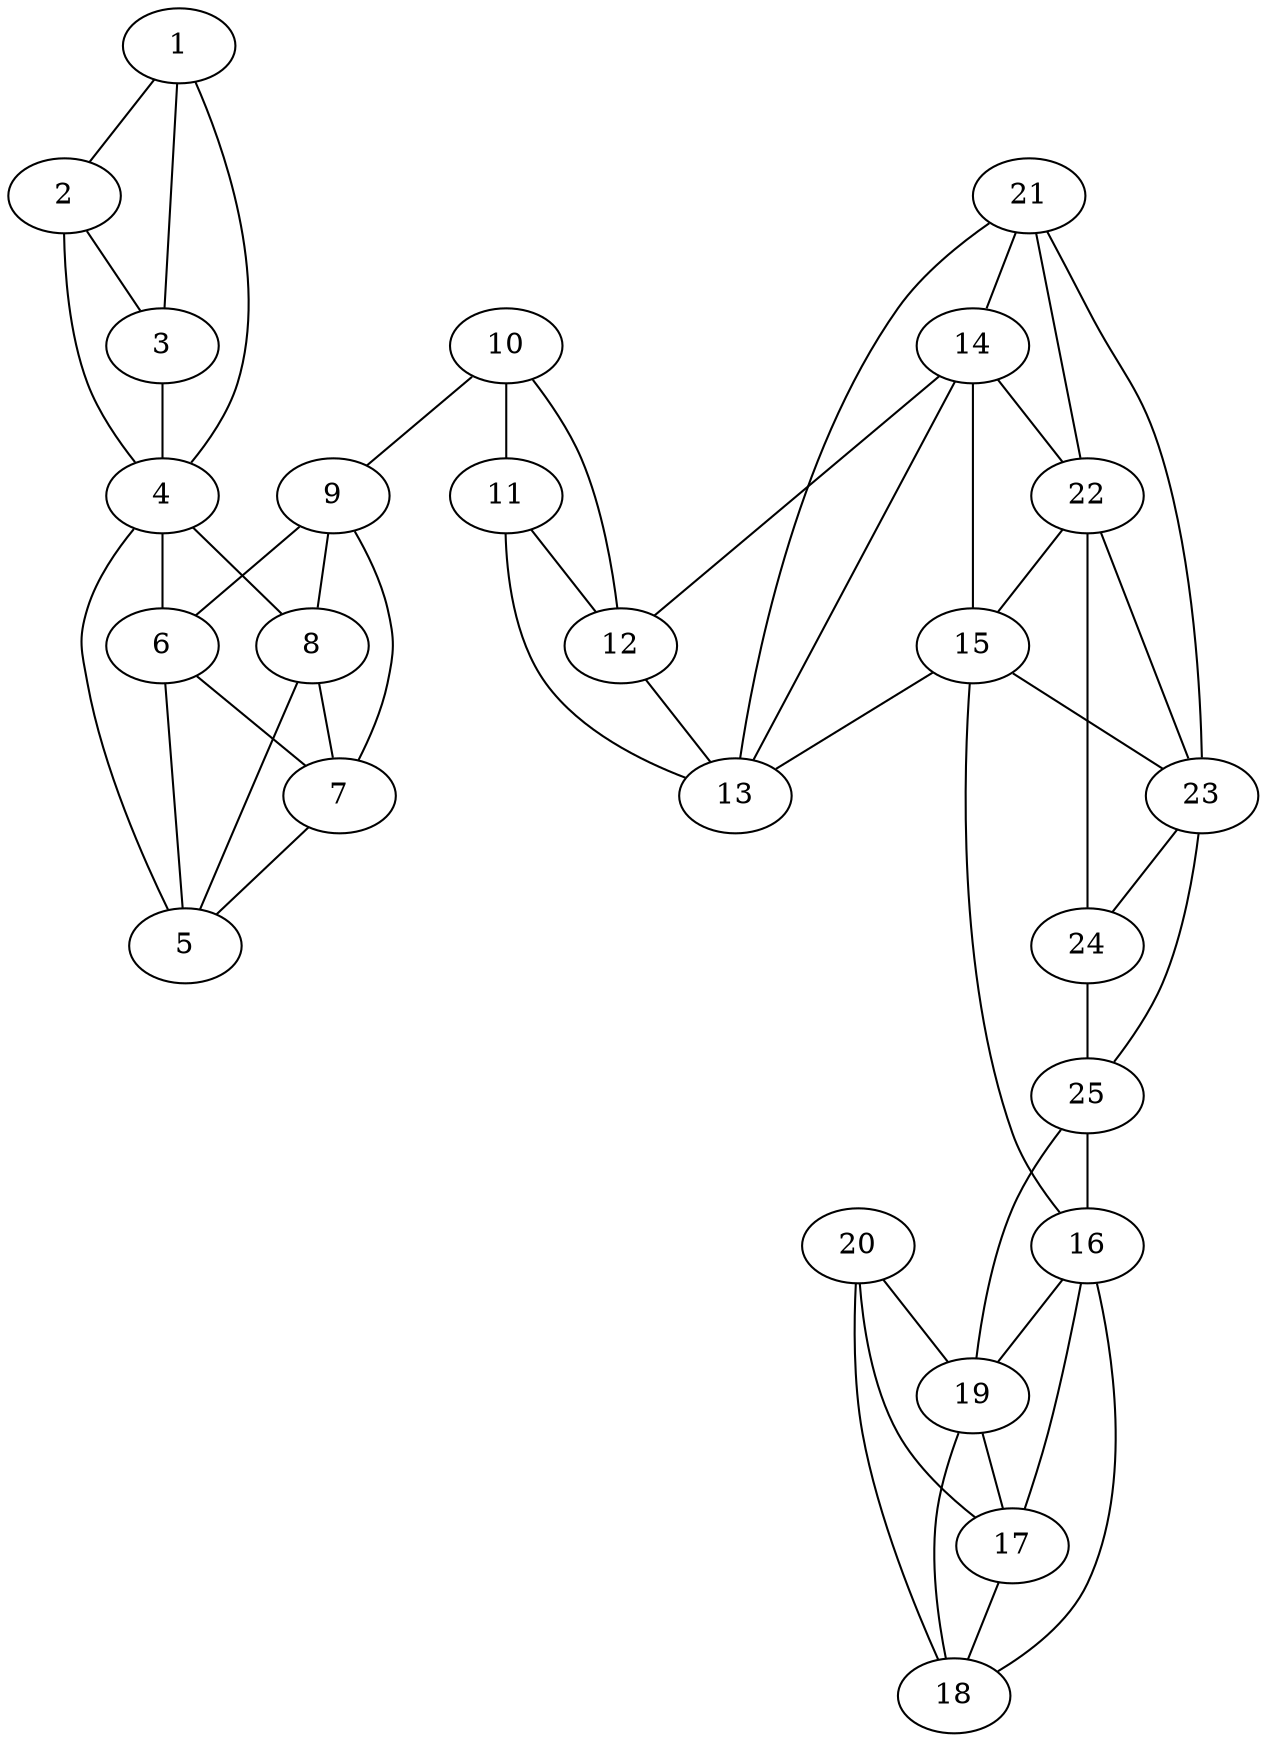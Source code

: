 graph pdb1dsg {
	1	 [aaLength=19,
		sequence=EDFQKVYNAIALKLREDDE,
		type=0];
	2	 [aaLength=6,
		sequence=DNYIGY,
		type=0];
	1 -- 2	 [distance0="29.39237",
		frequency=1,
		type0=1];
	3	 [aaLength=14,
		sequence=PVLVRLAWHISGTW,
		type=0];
	1 -- 3	 [distance0="32.15943",
		frequency=1,
		type0=2];
	4	 [aaLength=4,
		sequence=YRFK,
		type=0];
	1 -- 4	 [distance0="55.88829",
		frequency=1,
		type0=3];
	2 -- 3	 [distance0="9.443177",
		distance1="1.0",
		frequency=2,
		type0=1,
		type1=4];
	2 -- 4	 [distance0="35.74224",
		frequency=1,
		type0=3];
	3 -- 4	 [distance0="29.45601",
		distance1="13.0",
		frequency=2,
		type0=2,
		type1=4];
	6	 [aaLength=5,
		sequence=SNAGL,
		type=0];
	4 -- 6	 [distance0="17.61906",
		frequency=1,
		type0=3];
	5	 [aaLength=6,
		sequence=KEFNDP,
		type=0];
	4 -- 5	 [distance0="9.332941",
		distance1="0.0",
		frequency=2,
		type0=1,
		type1=5];
	8	 [aaLength=15,
		sequence=NGFKFLEPIHKEFPW,
		type=0];
	4 -- 8	 [distance0="16.32959",
		frequency=1,
		type0=2];
	5 -- 6	 [distance0="12.0241",
		distance1="0.0",
		frequency=2,
		type0=2,
		type1=5];
	7	 [aaLength=1,
		sequence=Q,
		type=0];
	6 -- 7	 [distance0="6.24166",
		distance1="0.0",
		frequency=2,
		type0=1,
		type1=5];
	7 -- 5	 [distance0="13.00181",
		frequency=1,
		type0=2];
	8 -- 5	 [distance0="16.72986",
		frequency=1,
		type0=3];
	8 -- 7	 [distance0="14.0051",
		frequency=1,
		type0=1];
	9	 [aaLength=17,
		sequence=GDLFSLGGVTAVQEMQG,
		type=0];
	9 -- 6	 [distance0="30.08024",
		frequency=1,
		type0=3];
	9 -- 7	 [distance0="24.76476",
		frequency=1,
		type0=2];
	9 -- 8	 [distance0="19.46291",
		frequency=1,
		type0=1];
	10	 [aaLength=5,
		sequence=DTTPD,
		type=0];
	10 -- 9	 [distance0="33.74496",
		frequency=1,
		type0=2];
	11	 [aaLength=11,
		sequence=GYVRTFFQRLN,
		type=0];
	10 -- 11	 [distance0="33.50434",
		distance1="11.0",
		frequency=2,
		type0=1,
		type1=4];
	12	 [aaLength=11,
		sequence=REVVALMGAGA,
		type=0];
	10 -- 12	 [distance0="42.60733",
		frequency=1,
		type0=3];
	11 -- 12	 [distance0="14.8411",
		distance1="3.0",
		frequency=2,
		type0=1,
		type1=4];
	13	 [aaLength=3,
		sequence=LGK,
		type=0];
	11 -- 13	 [distance0="25.572",
		frequency=1,
		type0=2];
	12 -- 13	 [distance0="12.38527",
		distance1="0.0",
		frequency=2,
		type0=1,
		type1=5];
	14	 [aaLength=6,
		sequence=KNSGYE,
		type=0];
	14 -- 12	 [distance0="30.15166",
		frequency=1,
		type0=2];
	14 -- 13	 [distance0="20.72229",
		frequency=1,
		type0=1];
	22	 [aaLength=2,
		sequence=WG,
		type=1];
	14 -- 22	 [distance0="2.0",
		frequency=1,
		type0=4];
	15	 [aaLength=10,
		sequence=FYLNLLNEDW,
		type=0];
	15 -- 14	 [distance0="33.3699",
		frequency=1,
		type0=2];
	15 -- 13	 [distance0="27.07001",
		frequency=1,
		type0=1];
	16	 [aaLength=6,
		sequence=TDYSLI,
		type=0];
	15 -- 16	 [distance0="33.89453",
		frequency=1,
		type0=3];
	23	 [aaLength=5,
		sequence=LEKND,
		type=1];
	15 -- 23	 [distance0="1.0",
		frequency=1,
		type0=4];
	19	 [aaLength=19,
		sequence=DKFFKDFSKAFEKLLENGI,
		type=0];
	16 -- 19	 [distance0="30.75416",
		frequency=1,
		type0=3];
	17	 [aaLength=3,
		sequence=QDP,
		type=0];
	16 -- 17	 [distance0="11.32658",
		distance1="0.0",
		frequency=2,
		type0=1,
		type1=5];
	18	 [aaLength=13,
		sequence=KYLSIVKEYANDQ,
		type=0];
	16 -- 18	 [distance0="17.78163",
		frequency=1,
		type0=2];
	17 -- 18	 [distance0="9.667164",
		distance1="0.0",
		frequency=2,
		type0=1,
		type1=5];
	19 -- 17	 [distance0="27.35771",
		frequency=1,
		type0=2];
	19 -- 18	 [distance0="20.40284",
		frequency=1,
		type0=1];
	20	 [aaLength=6,
		sequence=EEQGL,
		type=0];
	20 -- 19	 [distance0="35.33793",
		frequency=1,
		type0=1];
	20 -- 17	 [distance0="59.03263",
		frequency=1,
		type0=3];
	20 -- 18	 [distance0="53.40356",
		frequency=1,
		type0=2];
	21	 [aaLength=2,
		sequence=HL,
		type=1];
	21 -- 14	 [distance0="0.0",
		frequency=1,
		type0=5];
	21 -- 13	 [distance0="31.17772",
		frequency=1,
		type0=2];
	21 -- 22	 [distance0="10.0",
		frequency=1,
		type0=1];
	21 -- 23	 [distance0="32.0",
		frequency=1,
		type0=3];
	22 -- 15	 [distance0="9.0",
		frequency=1,
		type0=4];
	22 -- 23	 [distance0="22.0",
		frequency=1,
		type0=2];
	24	 [aaLength=5,
		sequence=WDSKS,
		type=1];
	22 -- 24	 [distance0="32.0",
		frequency=1,
		type0=3];
	23 -- 24	 [distance0="10.0",
		distance1="5.0",
		frequency=2,
		type0=1,
		type1=4];
	25	 [aaLength=2,
		sequence=LP,
		type=1];
	23 -- 25	 [distance0="19.0",
		frequency=1,
		type0=2];
	24 -- 25	 [distance0="9.0",
		distance1="4.0",
		frequency=2,
		type0=1,
		type1=4];
	25 -- 19	 [distance0="31.14087",
		frequency=1,
		type0=3];
	25 -- 16	 [distance0="0.0",
		frequency=1,
		type0=5];
}
